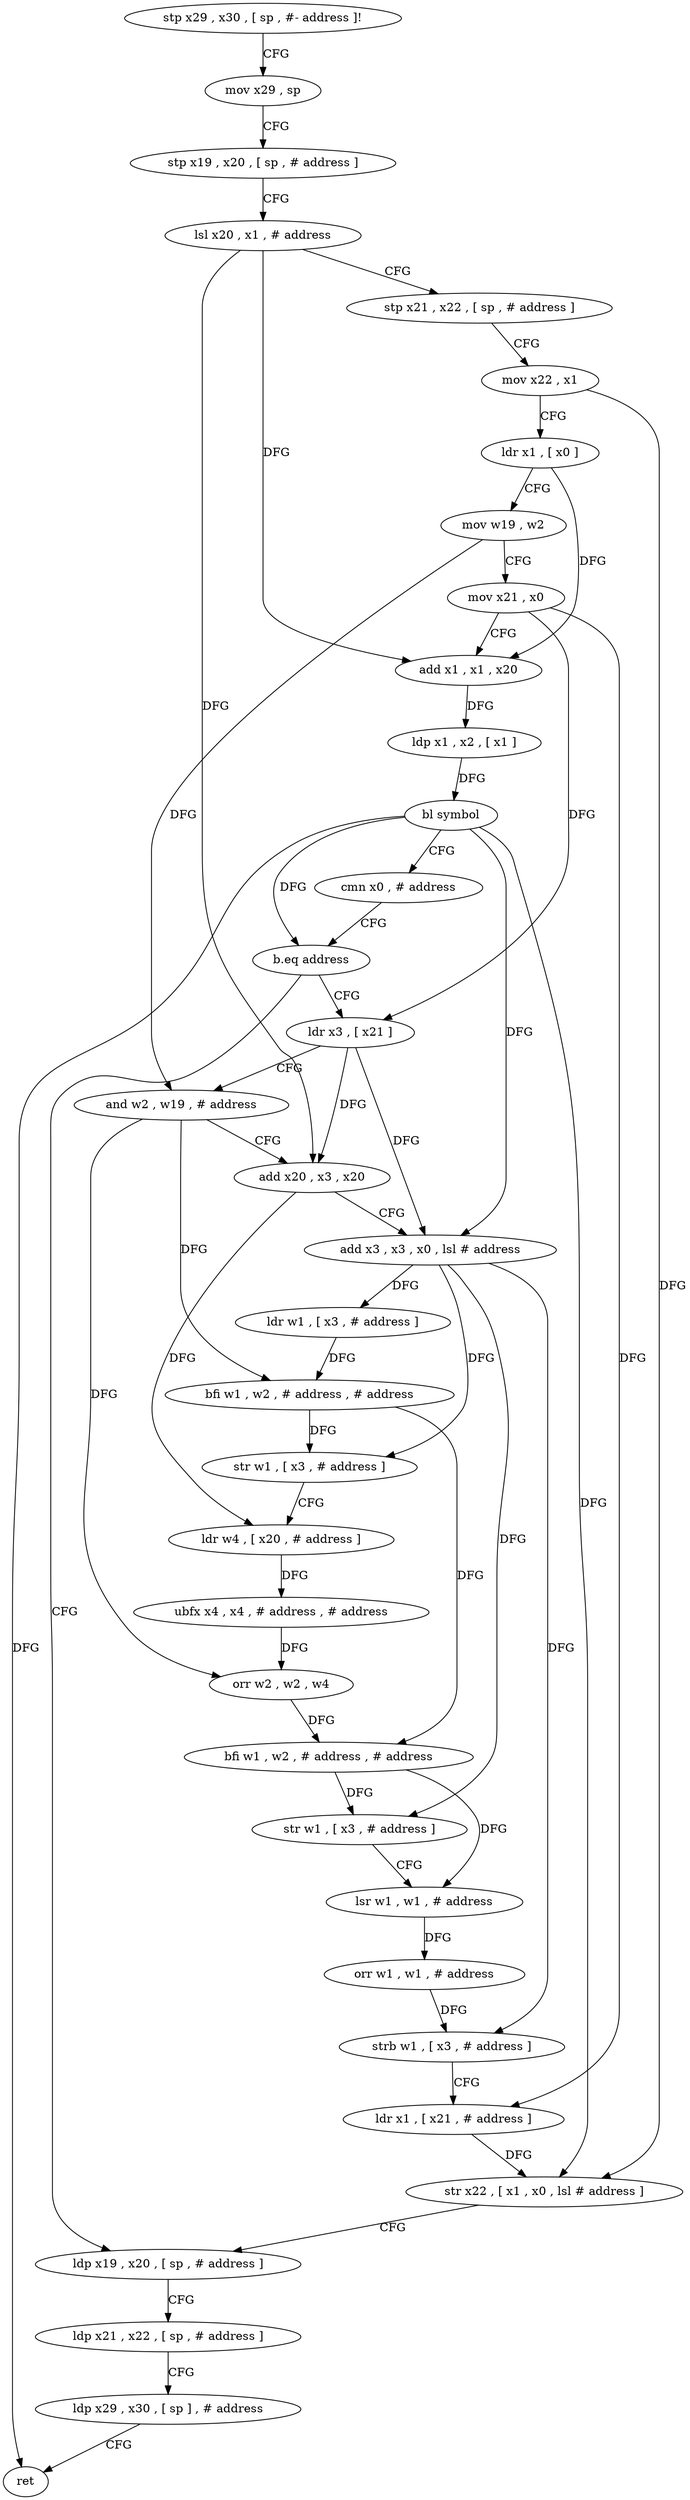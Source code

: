 digraph "func" {
"4323136" [label = "stp x29 , x30 , [ sp , #- address ]!" ]
"4323140" [label = "mov x29 , sp" ]
"4323144" [label = "stp x19 , x20 , [ sp , # address ]" ]
"4323148" [label = "lsl x20 , x1 , # address" ]
"4323152" [label = "stp x21 , x22 , [ sp , # address ]" ]
"4323156" [label = "mov x22 , x1" ]
"4323160" [label = "ldr x1 , [ x0 ]" ]
"4323164" [label = "mov w19 , w2" ]
"4323168" [label = "mov x21 , x0" ]
"4323172" [label = "add x1 , x1 , x20" ]
"4323176" [label = "ldp x1 , x2 , [ x1 ]" ]
"4323180" [label = "bl symbol" ]
"4323184" [label = "cmn x0 , # address" ]
"4323188" [label = "b.eq address" ]
"4323260" [label = "ldp x19 , x20 , [ sp , # address ]" ]
"4323192" [label = "ldr x3 , [ x21 ]" ]
"4323264" [label = "ldp x21 , x22 , [ sp , # address ]" ]
"4323268" [label = "ldp x29 , x30 , [ sp ] , # address" ]
"4323272" [label = "ret" ]
"4323196" [label = "and w2 , w19 , # address" ]
"4323200" [label = "add x20 , x3 , x20" ]
"4323204" [label = "add x3 , x3 , x0 , lsl # address" ]
"4323208" [label = "ldr w1 , [ x3 , # address ]" ]
"4323212" [label = "bfi w1 , w2 , # address , # address" ]
"4323216" [label = "str w1 , [ x3 , # address ]" ]
"4323220" [label = "ldr w4 , [ x20 , # address ]" ]
"4323224" [label = "ubfx x4 , x4 , # address , # address" ]
"4323228" [label = "orr w2 , w2 , w4" ]
"4323232" [label = "bfi w1 , w2 , # address , # address" ]
"4323236" [label = "str w1 , [ x3 , # address ]" ]
"4323240" [label = "lsr w1 , w1 , # address" ]
"4323244" [label = "orr w1 , w1 , # address" ]
"4323248" [label = "strb w1 , [ x3 , # address ]" ]
"4323252" [label = "ldr x1 , [ x21 , # address ]" ]
"4323256" [label = "str x22 , [ x1 , x0 , lsl # address ]" ]
"4323136" -> "4323140" [ label = "CFG" ]
"4323140" -> "4323144" [ label = "CFG" ]
"4323144" -> "4323148" [ label = "CFG" ]
"4323148" -> "4323152" [ label = "CFG" ]
"4323148" -> "4323172" [ label = "DFG" ]
"4323148" -> "4323200" [ label = "DFG" ]
"4323152" -> "4323156" [ label = "CFG" ]
"4323156" -> "4323160" [ label = "CFG" ]
"4323156" -> "4323256" [ label = "DFG" ]
"4323160" -> "4323164" [ label = "CFG" ]
"4323160" -> "4323172" [ label = "DFG" ]
"4323164" -> "4323168" [ label = "CFG" ]
"4323164" -> "4323196" [ label = "DFG" ]
"4323168" -> "4323172" [ label = "CFG" ]
"4323168" -> "4323192" [ label = "DFG" ]
"4323168" -> "4323252" [ label = "DFG" ]
"4323172" -> "4323176" [ label = "DFG" ]
"4323176" -> "4323180" [ label = "DFG" ]
"4323180" -> "4323184" [ label = "CFG" ]
"4323180" -> "4323188" [ label = "DFG" ]
"4323180" -> "4323272" [ label = "DFG" ]
"4323180" -> "4323204" [ label = "DFG" ]
"4323180" -> "4323256" [ label = "DFG" ]
"4323184" -> "4323188" [ label = "CFG" ]
"4323188" -> "4323260" [ label = "CFG" ]
"4323188" -> "4323192" [ label = "CFG" ]
"4323260" -> "4323264" [ label = "CFG" ]
"4323192" -> "4323196" [ label = "CFG" ]
"4323192" -> "4323200" [ label = "DFG" ]
"4323192" -> "4323204" [ label = "DFG" ]
"4323264" -> "4323268" [ label = "CFG" ]
"4323268" -> "4323272" [ label = "CFG" ]
"4323196" -> "4323200" [ label = "CFG" ]
"4323196" -> "4323212" [ label = "DFG" ]
"4323196" -> "4323228" [ label = "DFG" ]
"4323200" -> "4323204" [ label = "CFG" ]
"4323200" -> "4323220" [ label = "DFG" ]
"4323204" -> "4323208" [ label = "DFG" ]
"4323204" -> "4323216" [ label = "DFG" ]
"4323204" -> "4323236" [ label = "DFG" ]
"4323204" -> "4323248" [ label = "DFG" ]
"4323208" -> "4323212" [ label = "DFG" ]
"4323212" -> "4323216" [ label = "DFG" ]
"4323212" -> "4323232" [ label = "DFG" ]
"4323216" -> "4323220" [ label = "CFG" ]
"4323220" -> "4323224" [ label = "DFG" ]
"4323224" -> "4323228" [ label = "DFG" ]
"4323228" -> "4323232" [ label = "DFG" ]
"4323232" -> "4323236" [ label = "DFG" ]
"4323232" -> "4323240" [ label = "DFG" ]
"4323236" -> "4323240" [ label = "CFG" ]
"4323240" -> "4323244" [ label = "DFG" ]
"4323244" -> "4323248" [ label = "DFG" ]
"4323248" -> "4323252" [ label = "CFG" ]
"4323252" -> "4323256" [ label = "DFG" ]
"4323256" -> "4323260" [ label = "CFG" ]
}
